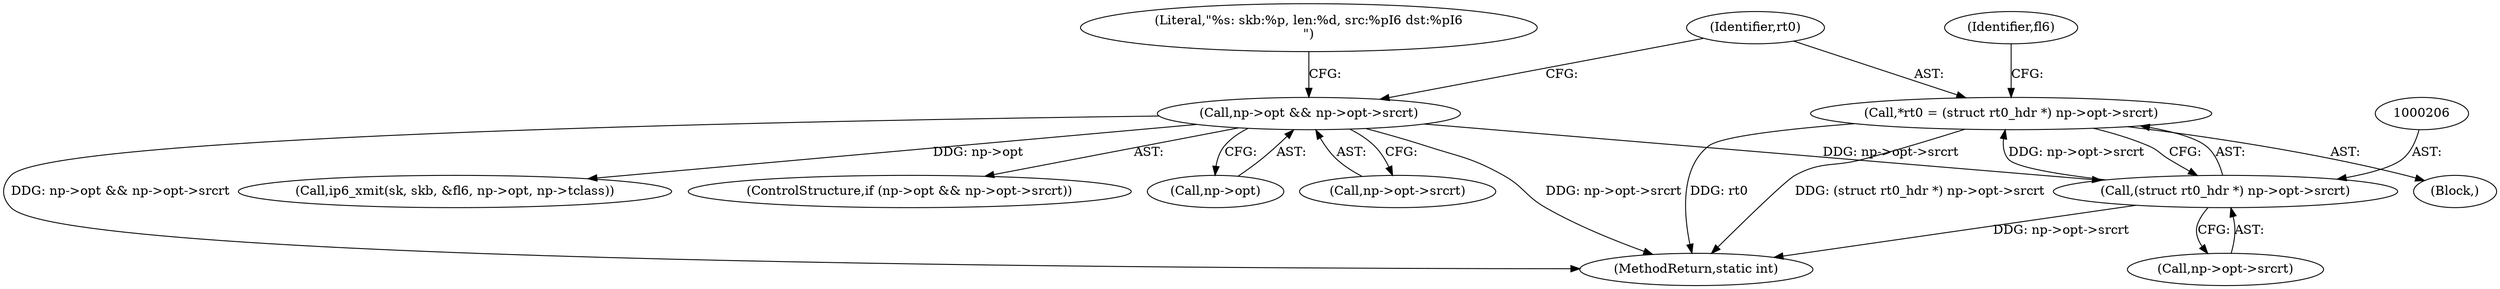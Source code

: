 digraph "1_linux_95ee62083cb6453e056562d91f597552021e6ae7_0@pointer" {
"1000203" [label="(Call,*rt0 = (struct rt0_hdr *) np->opt->srcrt)"];
"1000205" [label="(Call,(struct rt0_hdr *) np->opt->srcrt)"];
"1000192" [label="(Call,np->opt && np->opt->srcrt)"];
"1000192" [label="(Call,np->opt && np->opt->srcrt)"];
"1000221" [label="(Literal,\"%s: skb:%p, len:%d, src:%pI6 dst:%pI6\n\")"];
"1000191" [label="(ControlStructure,if (np->opt && np->opt->srcrt))"];
"1000263" [label="(MethodReturn,static int)"];
"1000201" [label="(Block,)"];
"1000207" [label="(Call,np->opt->srcrt)"];
"1000214" [label="(Identifier,fl6)"];
"1000193" [label="(Call,np->opt)"];
"1000196" [label="(Call,np->opt->srcrt)"];
"1000205" [label="(Call,(struct rt0_hdr *) np->opt->srcrt)"];
"1000203" [label="(Call,*rt0 = (struct rt0_hdr *) np->opt->srcrt)"];
"1000204" [label="(Identifier,rt0)"];
"1000252" [label="(Call,ip6_xmit(sk, skb, &fl6, np->opt, np->tclass))"];
"1000203" -> "1000201"  [label="AST: "];
"1000203" -> "1000205"  [label="CFG: "];
"1000204" -> "1000203"  [label="AST: "];
"1000205" -> "1000203"  [label="AST: "];
"1000214" -> "1000203"  [label="CFG: "];
"1000203" -> "1000263"  [label="DDG: (struct rt0_hdr *) np->opt->srcrt"];
"1000203" -> "1000263"  [label="DDG: rt0"];
"1000205" -> "1000203"  [label="DDG: np->opt->srcrt"];
"1000205" -> "1000207"  [label="CFG: "];
"1000206" -> "1000205"  [label="AST: "];
"1000207" -> "1000205"  [label="AST: "];
"1000205" -> "1000263"  [label="DDG: np->opt->srcrt"];
"1000192" -> "1000205"  [label="DDG: np->opt->srcrt"];
"1000192" -> "1000191"  [label="AST: "];
"1000192" -> "1000193"  [label="CFG: "];
"1000192" -> "1000196"  [label="CFG: "];
"1000193" -> "1000192"  [label="AST: "];
"1000196" -> "1000192"  [label="AST: "];
"1000204" -> "1000192"  [label="CFG: "];
"1000221" -> "1000192"  [label="CFG: "];
"1000192" -> "1000263"  [label="DDG: np->opt->srcrt"];
"1000192" -> "1000263"  [label="DDG: np->opt && np->opt->srcrt"];
"1000192" -> "1000252"  [label="DDG: np->opt"];
}
